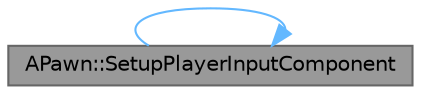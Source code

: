 digraph "APawn::SetupPlayerInputComponent"
{
 // INTERACTIVE_SVG=YES
 // LATEX_PDF_SIZE
  bgcolor="transparent";
  edge [fontname=Helvetica,fontsize=10,labelfontname=Helvetica,labelfontsize=10];
  node [fontname=Helvetica,fontsize=10,shape=box,height=0.2,width=0.4];
  rankdir="LR";
  Node1 [id="Node000001",label="APawn::SetupPlayerInputComponent",height=0.2,width=0.4,color="gray40", fillcolor="grey60", style="filled", fontcolor="black",tooltip="Allows a Pawn to set up custom input bindings."];
  Node1 -> Node1 [id="edge1_Node000001_Node000001",color="steelblue1",style="solid",tooltip=" "];
}

